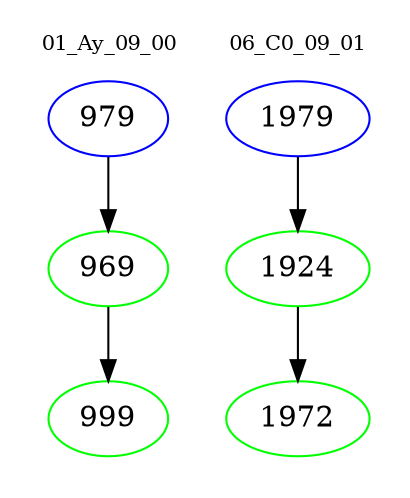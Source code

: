 digraph{
subgraph cluster_0 {
color = white
label = "01_Ay_09_00";
fontsize=10;
T0_979 [label="979", color="blue"]
T0_979 -> T0_969 [color="black"]
T0_969 [label="969", color="green"]
T0_969 -> T0_999 [color="black"]
T0_999 [label="999", color="green"]
}
subgraph cluster_1 {
color = white
label = "06_C0_09_01";
fontsize=10;
T1_1979 [label="1979", color="blue"]
T1_1979 -> T1_1924 [color="black"]
T1_1924 [label="1924", color="green"]
T1_1924 -> T1_1972 [color="black"]
T1_1972 [label="1972", color="green"]
}
}
